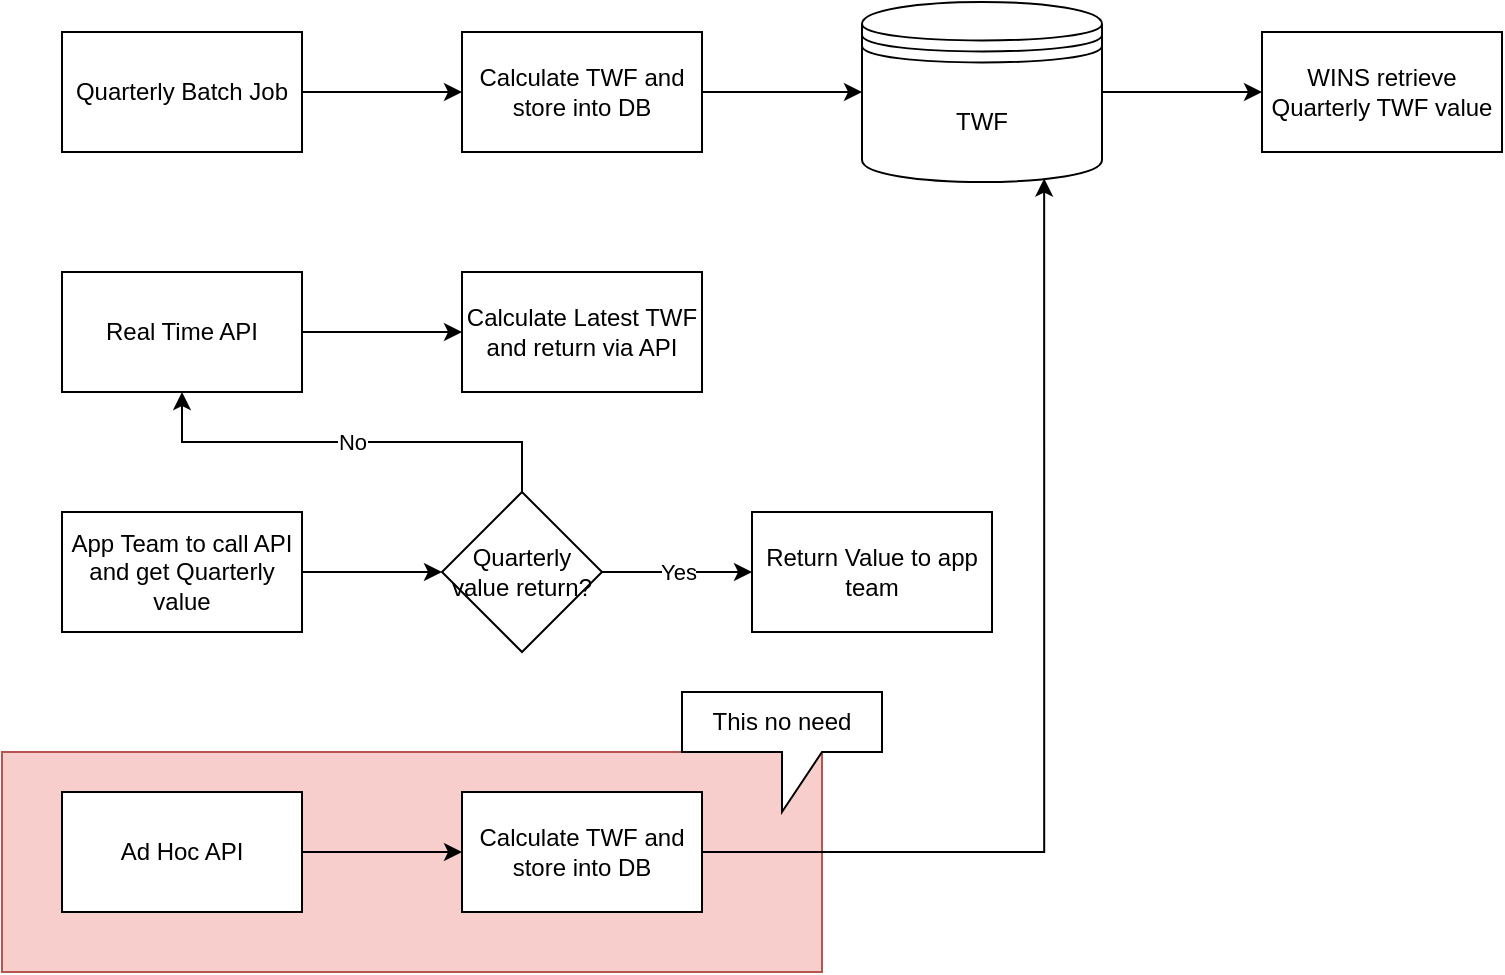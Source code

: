 <mxfile version="20.3.2" type="github">
  <diagram id="dyYP-IpiUOdohnp84UrR" name="Page-1">
    <mxGraphModel dx="924" dy="500" grid="1" gridSize="10" guides="1" tooltips="1" connect="1" arrows="1" fold="1" page="1" pageScale="1" pageWidth="850" pageHeight="1100" math="0" shadow="0">
      <root>
        <mxCell id="0" />
        <mxCell id="1" parent="0" />
        <mxCell id="zQwM5geRU1lE_CHy79oc-20" value="" style="rounded=0;whiteSpace=wrap;html=1;fillColor=#f8cecc;strokeColor=#b85450;" vertex="1" parent="1">
          <mxGeometry x="50" y="430" width="410" height="110" as="geometry" />
        </mxCell>
        <mxCell id="zQwM5geRU1lE_CHy79oc-7" value="" style="edgeStyle=orthogonalEdgeStyle;rounded=0;orthogonalLoop=1;jettySize=auto;html=1;" edge="1" parent="1" source="zQwM5geRU1lE_CHy79oc-1" target="zQwM5geRU1lE_CHy79oc-4">
          <mxGeometry relative="1" as="geometry" />
        </mxCell>
        <mxCell id="zQwM5geRU1lE_CHy79oc-1" value="Quarterly Batch Job" style="rounded=0;whiteSpace=wrap;html=1;" vertex="1" parent="1">
          <mxGeometry x="80" y="70" width="120" height="60" as="geometry" />
        </mxCell>
        <mxCell id="zQwM5geRU1lE_CHy79oc-8" value="" style="edgeStyle=orthogonalEdgeStyle;rounded=0;orthogonalLoop=1;jettySize=auto;html=1;" edge="1" parent="1" source="zQwM5geRU1lE_CHy79oc-2" target="zQwM5geRU1lE_CHy79oc-6">
          <mxGeometry relative="1" as="geometry" />
        </mxCell>
        <mxCell id="zQwM5geRU1lE_CHy79oc-2" value="Real Time API" style="rounded=0;whiteSpace=wrap;html=1;" vertex="1" parent="1">
          <mxGeometry x="80" y="190" width="120" height="60" as="geometry" />
        </mxCell>
        <mxCell id="zQwM5geRU1lE_CHy79oc-9" value="" style="edgeStyle=orthogonalEdgeStyle;rounded=0;orthogonalLoop=1;jettySize=auto;html=1;" edge="1" parent="1" source="zQwM5geRU1lE_CHy79oc-4" target="zQwM5geRU1lE_CHy79oc-5">
          <mxGeometry relative="1" as="geometry" />
        </mxCell>
        <mxCell id="zQwM5geRU1lE_CHy79oc-4" value="Calculate TWF and store into DB" style="rounded=0;whiteSpace=wrap;html=1;" vertex="1" parent="1">
          <mxGeometry x="280" y="70" width="120" height="60" as="geometry" />
        </mxCell>
        <mxCell id="zQwM5geRU1lE_CHy79oc-16" value="" style="edgeStyle=orthogonalEdgeStyle;rounded=0;orthogonalLoop=1;jettySize=auto;html=1;" edge="1" parent="1" source="zQwM5geRU1lE_CHy79oc-5" target="zQwM5geRU1lE_CHy79oc-15">
          <mxGeometry relative="1" as="geometry" />
        </mxCell>
        <mxCell id="zQwM5geRU1lE_CHy79oc-5" value="TWF" style="shape=datastore;whiteSpace=wrap;html=1;" vertex="1" parent="1">
          <mxGeometry x="480" y="55" width="120" height="90" as="geometry" />
        </mxCell>
        <mxCell id="zQwM5geRU1lE_CHy79oc-6" value="Calculate Latest TWF and return via API" style="rounded=0;whiteSpace=wrap;html=1;" vertex="1" parent="1">
          <mxGeometry x="280" y="190" width="120" height="60" as="geometry" />
        </mxCell>
        <mxCell id="zQwM5geRU1lE_CHy79oc-13" value="" style="edgeStyle=orthogonalEdgeStyle;rounded=0;orthogonalLoop=1;jettySize=auto;html=1;" edge="1" parent="1" source="zQwM5geRU1lE_CHy79oc-11" target="zQwM5geRU1lE_CHy79oc-12">
          <mxGeometry relative="1" as="geometry" />
        </mxCell>
        <mxCell id="zQwM5geRU1lE_CHy79oc-11" value="Ad Hoc API" style="rounded=0;whiteSpace=wrap;html=1;" vertex="1" parent="1">
          <mxGeometry x="80" y="450" width="120" height="60" as="geometry" />
        </mxCell>
        <mxCell id="zQwM5geRU1lE_CHy79oc-19" style="edgeStyle=orthogonalEdgeStyle;rounded=0;orthogonalLoop=1;jettySize=auto;html=1;exitX=1;exitY=0.5;exitDx=0;exitDy=0;entryX=0.759;entryY=0.981;entryDx=0;entryDy=0;entryPerimeter=0;" edge="1" parent="1" source="zQwM5geRU1lE_CHy79oc-12" target="zQwM5geRU1lE_CHy79oc-5">
          <mxGeometry relative="1" as="geometry" />
        </mxCell>
        <mxCell id="zQwM5geRU1lE_CHy79oc-12" value="Calculate TWF and store into DB" style="rounded=0;whiteSpace=wrap;html=1;" vertex="1" parent="1">
          <mxGeometry x="280" y="450" width="120" height="60" as="geometry" />
        </mxCell>
        <mxCell id="zQwM5geRU1lE_CHy79oc-15" value="WINS retrieve Quarterly TWF value" style="rounded=0;whiteSpace=wrap;html=1;" vertex="1" parent="1">
          <mxGeometry x="680" y="70" width="120" height="60" as="geometry" />
        </mxCell>
        <mxCell id="zQwM5geRU1lE_CHy79oc-24" value="" style="edgeStyle=orthogonalEdgeStyle;rounded=0;orthogonalLoop=1;jettySize=auto;html=1;" edge="1" parent="1" source="zQwM5geRU1lE_CHy79oc-17" target="zQwM5geRU1lE_CHy79oc-23">
          <mxGeometry relative="1" as="geometry" />
        </mxCell>
        <mxCell id="zQwM5geRU1lE_CHy79oc-17" value="App Team to call API and get Quarterly value" style="rounded=0;whiteSpace=wrap;html=1;" vertex="1" parent="1">
          <mxGeometry x="80" y="310" width="120" height="60" as="geometry" />
        </mxCell>
        <mxCell id="zQwM5geRU1lE_CHy79oc-21" value="This no need" style="shape=callout;whiteSpace=wrap;html=1;perimeter=calloutPerimeter;" vertex="1" parent="1">
          <mxGeometry x="390" y="400" width="100" height="60" as="geometry" />
        </mxCell>
        <mxCell id="zQwM5geRU1lE_CHy79oc-25" value="No" style="edgeStyle=orthogonalEdgeStyle;rounded=0;orthogonalLoop=1;jettySize=auto;html=1;exitX=0.5;exitY=0;exitDx=0;exitDy=0;entryX=0.5;entryY=1;entryDx=0;entryDy=0;" edge="1" parent="1" source="zQwM5geRU1lE_CHy79oc-23" target="zQwM5geRU1lE_CHy79oc-2">
          <mxGeometry relative="1" as="geometry" />
        </mxCell>
        <mxCell id="zQwM5geRU1lE_CHy79oc-27" value="Yes" style="edgeStyle=orthogonalEdgeStyle;rounded=0;orthogonalLoop=1;jettySize=auto;html=1;" edge="1" parent="1" source="zQwM5geRU1lE_CHy79oc-23" target="zQwM5geRU1lE_CHy79oc-26">
          <mxGeometry relative="1" as="geometry" />
        </mxCell>
        <mxCell id="zQwM5geRU1lE_CHy79oc-23" value="Quarterly value return?" style="rhombus;whiteSpace=wrap;html=1;" vertex="1" parent="1">
          <mxGeometry x="270" y="300" width="80" height="80" as="geometry" />
        </mxCell>
        <mxCell id="zQwM5geRU1lE_CHy79oc-26" value="Return Value to app team" style="rounded=0;whiteSpace=wrap;html=1;" vertex="1" parent="1">
          <mxGeometry x="425" y="310" width="120" height="60" as="geometry" />
        </mxCell>
      </root>
    </mxGraphModel>
  </diagram>
</mxfile>
